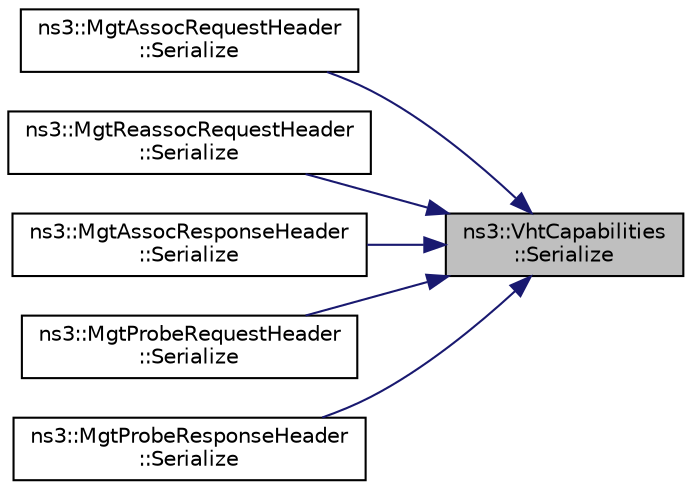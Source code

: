 digraph "ns3::VhtCapabilities::Serialize"
{
 // LATEX_PDF_SIZE
  edge [fontname="Helvetica",fontsize="10",labelfontname="Helvetica",labelfontsize="10"];
  node [fontname="Helvetica",fontsize="10",shape=record];
  rankdir="RL";
  Node1 [label="ns3::VhtCapabilities\l::Serialize",height=0.2,width=0.4,color="black", fillcolor="grey75", style="filled", fontcolor="black",tooltip=" "];
  Node1 -> Node2 [dir="back",color="midnightblue",fontsize="10",style="solid",fontname="Helvetica"];
  Node2 [label="ns3::MgtAssocRequestHeader\l::Serialize",height=0.2,width=0.4,color="black", fillcolor="white", style="filled",URL="$classns3_1_1_mgt_assoc_request_header.html#a7cb51405dd8d72be95accc8969d65c96",tooltip=" "];
  Node1 -> Node3 [dir="back",color="midnightblue",fontsize="10",style="solid",fontname="Helvetica"];
  Node3 [label="ns3::MgtReassocRequestHeader\l::Serialize",height=0.2,width=0.4,color="black", fillcolor="white", style="filled",URL="$classns3_1_1_mgt_reassoc_request_header.html#a765bf32b0d25f3432af0ab61599dc0a4",tooltip=" "];
  Node1 -> Node4 [dir="back",color="midnightblue",fontsize="10",style="solid",fontname="Helvetica"];
  Node4 [label="ns3::MgtAssocResponseHeader\l::Serialize",height=0.2,width=0.4,color="black", fillcolor="white", style="filled",URL="$classns3_1_1_mgt_assoc_response_header.html#ac7eb0a62c467eb513d37dc095c896985",tooltip=" "];
  Node1 -> Node5 [dir="back",color="midnightblue",fontsize="10",style="solid",fontname="Helvetica"];
  Node5 [label="ns3::MgtProbeRequestHeader\l::Serialize",height=0.2,width=0.4,color="black", fillcolor="white", style="filled",URL="$classns3_1_1_mgt_probe_request_header.html#a3b82244e9567a46fc332747dd7f3de2f",tooltip=" "];
  Node1 -> Node6 [dir="back",color="midnightblue",fontsize="10",style="solid",fontname="Helvetica"];
  Node6 [label="ns3::MgtProbeResponseHeader\l::Serialize",height=0.2,width=0.4,color="black", fillcolor="white", style="filled",URL="$classns3_1_1_mgt_probe_response_header.html#a1f83599e2f55616f48c23e5115749d93",tooltip=" "];
}
